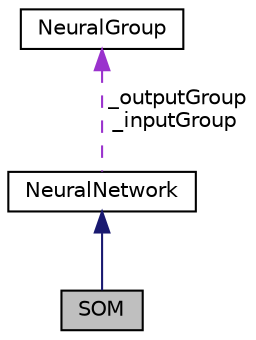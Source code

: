 digraph "SOM"
{
  edge [fontname="Helvetica",fontsize="10",labelfontname="Helvetica",labelfontsize="10"];
  node [fontname="Helvetica",fontsize="10",shape=record];
  Node1 [label="SOM",height=0.2,width=0.4,color="black", fillcolor="grey75", style="filled", fontcolor="black"];
  Node2 -> Node1 [dir="back",color="midnightblue",fontsize="10",style="solid",fontname="Helvetica"];
  Node2 [label="NeuralNetwork",height=0.2,width=0.4,color="black", fillcolor="white", style="filled",URL="$class_neural_network.html"];
  Node3 -> Node2 [dir="back",color="darkorchid3",fontsize="10",style="dashed",label=" _outputGroup\n_inputGroup" ,fontname="Helvetica"];
  Node3 [label="NeuralGroup",height=0.2,width=0.4,color="black", fillcolor="white", style="filled",URL="$class_neural_group.html"];
}
